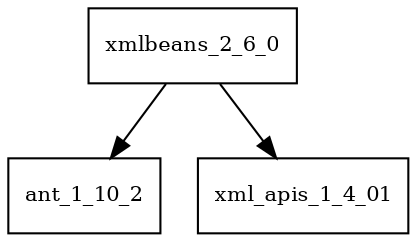 digraph xmlbeans_2_6_0_dependencies {
  node [shape = box, fontsize=10.0];
  xmlbeans_2_6_0 -> ant_1_10_2;
  xmlbeans_2_6_0 -> xml_apis_1_4_01;
}
